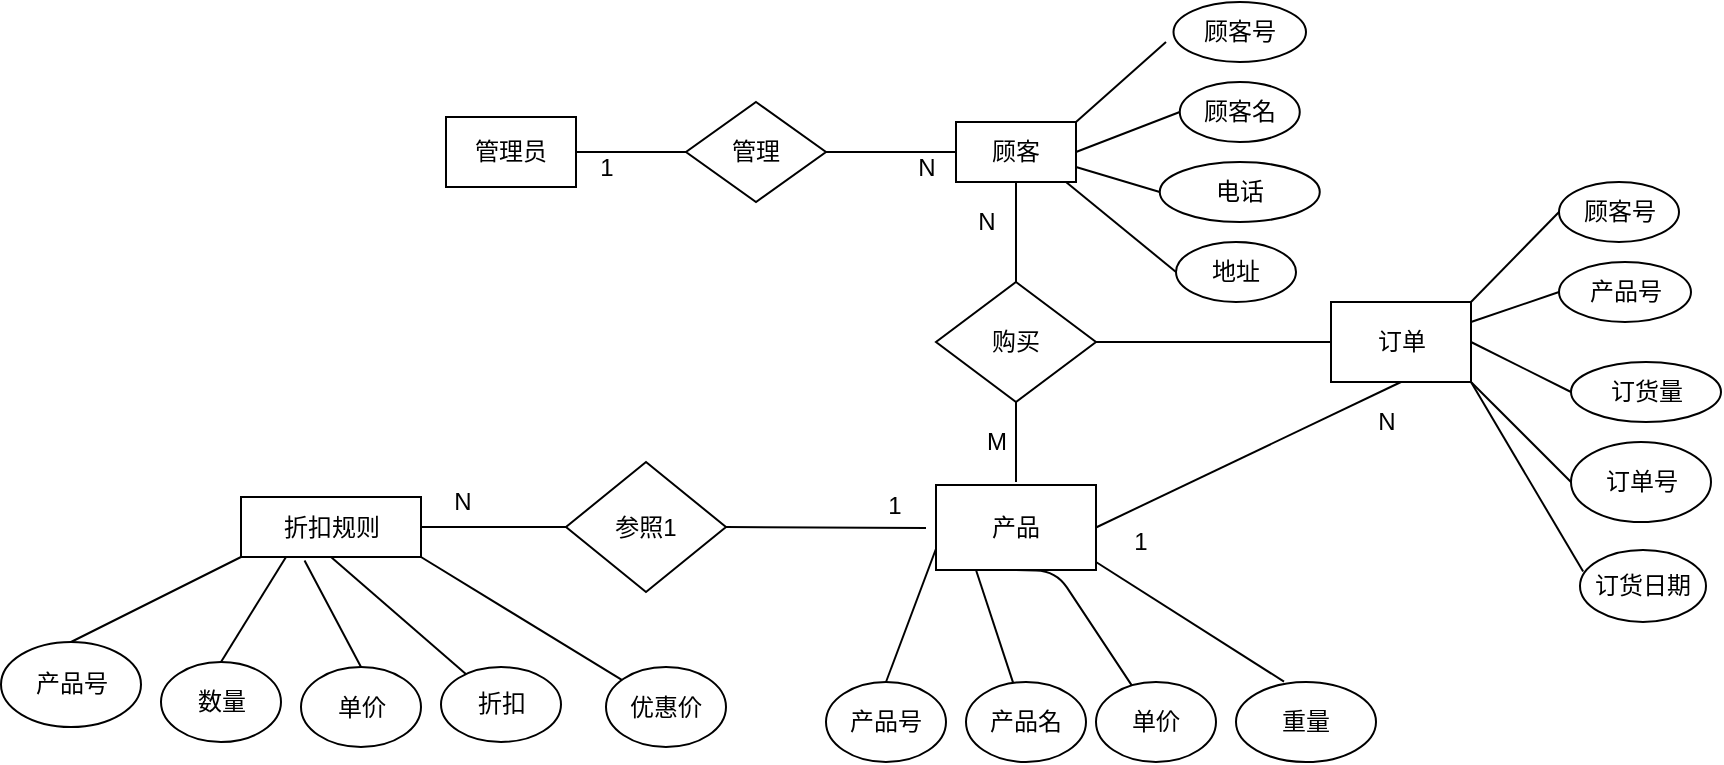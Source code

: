 <mxfile version="14.1.7" type="github">
  <diagram id="PvPqZ_3dX34Na1Cwnoa6" name="Page-1">
    <mxGraphModel dx="1820" dy="1582" grid="1" gridSize="10" guides="1" tooltips="1" connect="1" arrows="1" fold="1" page="1" pageScale="1" pageWidth="827" pageHeight="1169" math="0" shadow="0">
      <root>
        <mxCell id="0" />
        <mxCell id="1" parent="0" />
        <mxCell id="LMIVJv-0wlox6QMbkZ7r-1" value="折扣规则" style="rounded=0;whiteSpace=wrap;html=1;" parent="1" vertex="1">
          <mxGeometry x="97.5" y="187.5" width="90" height="30" as="geometry" />
        </mxCell>
        <mxCell id="LMIVJv-0wlox6QMbkZ7r-4" value="产品号" style="ellipse;whiteSpace=wrap;html=1;" parent="1" vertex="1">
          <mxGeometry x="-22.5" y="260" width="70" height="42.5" as="geometry" />
        </mxCell>
        <mxCell id="LMIVJv-0wlox6QMbkZ7r-5" value="折扣" style="ellipse;whiteSpace=wrap;html=1;" parent="1" vertex="1">
          <mxGeometry x="197.5" y="272.5" width="60" height="37.5" as="geometry" />
        </mxCell>
        <mxCell id="LMIVJv-0wlox6QMbkZ7r-6" value="优惠价" style="ellipse;whiteSpace=wrap;html=1;" parent="1" vertex="1">
          <mxGeometry x="280" y="272.5" width="60" height="40" as="geometry" />
        </mxCell>
        <mxCell id="LMIVJv-0wlox6QMbkZ7r-12" value="" style="endArrow=none;html=1;exitX=0.5;exitY=1;exitDx=0;exitDy=0;" parent="1" source="LMIVJv-0wlox6QMbkZ7r-1" target="LMIVJv-0wlox6QMbkZ7r-5" edge="1">
          <mxGeometry width="50" height="50" relative="1" as="geometry">
            <mxPoint x="447.5" y="137.5" as="sourcePoint" />
            <mxPoint x="497.5" y="87.5" as="targetPoint" />
          </mxGeometry>
        </mxCell>
        <mxCell id="LMIVJv-0wlox6QMbkZ7r-13" value="" style="endArrow=none;html=1;exitX=0;exitY=1;exitDx=0;exitDy=0;entryX=0.5;entryY=0;entryDx=0;entryDy=0;" parent="1" source="LMIVJv-0wlox6QMbkZ7r-1" target="LMIVJv-0wlox6QMbkZ7r-4" edge="1">
          <mxGeometry width="50" height="50" relative="1" as="geometry">
            <mxPoint x="447.5" y="137.5" as="sourcePoint" />
            <mxPoint x="497.5" y="87.5" as="targetPoint" />
          </mxGeometry>
        </mxCell>
        <mxCell id="LMIVJv-0wlox6QMbkZ7r-14" value="" style="endArrow=none;html=1;entryX=1;entryY=1;entryDx=0;entryDy=0;" parent="1" source="LMIVJv-0wlox6QMbkZ7r-6" target="LMIVJv-0wlox6QMbkZ7r-1" edge="1">
          <mxGeometry width="50" height="50" relative="1" as="geometry">
            <mxPoint x="447.5" y="137.5" as="sourcePoint" />
            <mxPoint x="497.5" y="87.5" as="targetPoint" />
          </mxGeometry>
        </mxCell>
        <mxCell id="LMIVJv-0wlox6QMbkZ7r-15" value="" style="endArrow=none;html=1;exitX=1;exitY=0.5;exitDx=0;exitDy=0;entryX=0;entryY=0.5;entryDx=0;entryDy=0;" parent="1" source="LMIVJv-0wlox6QMbkZ7r-1" target="LMIVJv-0wlox6QMbkZ7r-16" edge="1">
          <mxGeometry width="50" height="50" relative="1" as="geometry">
            <mxPoint x="447.5" y="137.5" as="sourcePoint" />
            <mxPoint x="337.5" y="202.5" as="targetPoint" />
          </mxGeometry>
        </mxCell>
        <mxCell id="LMIVJv-0wlox6QMbkZ7r-16" value="参照1" style="rhombus;whiteSpace=wrap;html=1;" parent="1" vertex="1">
          <mxGeometry x="260" y="170" width="80" height="65" as="geometry" />
        </mxCell>
        <mxCell id="LMIVJv-0wlox6QMbkZ7r-32" value="产品" style="rounded=0;whiteSpace=wrap;html=1;" parent="1" vertex="1">
          <mxGeometry x="445" y="181.5" width="80" height="42.5" as="geometry" />
        </mxCell>
        <mxCell id="LMIVJv-0wlox6QMbkZ7r-35" value="产品号" style="ellipse;whiteSpace=wrap;html=1;" parent="1" vertex="1">
          <mxGeometry x="390" y="280" width="60" height="40" as="geometry" />
        </mxCell>
        <mxCell id="LMIVJv-0wlox6QMbkZ7r-36" value="产品名" style="ellipse;whiteSpace=wrap;html=1;" parent="1" vertex="1">
          <mxGeometry x="460" y="280" width="60" height="40" as="geometry" />
        </mxCell>
        <mxCell id="LMIVJv-0wlox6QMbkZ7r-37" value="单价" style="ellipse;whiteSpace=wrap;html=1;" parent="1" vertex="1">
          <mxGeometry x="525" y="280" width="60" height="40" as="geometry" />
        </mxCell>
        <mxCell id="LMIVJv-0wlox6QMbkZ7r-38" value="重量" style="ellipse;whiteSpace=wrap;html=1;" parent="1" vertex="1">
          <mxGeometry x="595" y="280" width="70" height="40" as="geometry" />
        </mxCell>
        <mxCell id="LMIVJv-0wlox6QMbkZ7r-40" value="" style="endArrow=none;html=1;entryX=0.343;entryY=-0.005;entryDx=0;entryDy=0;entryPerimeter=0;" parent="1" target="LMIVJv-0wlox6QMbkZ7r-38" edge="1">
          <mxGeometry width="50" height="50" relative="1" as="geometry">
            <mxPoint x="525" y="220" as="sourcePoint" />
            <mxPoint x="435" y="90" as="targetPoint" />
          </mxGeometry>
        </mxCell>
        <mxCell id="LMIVJv-0wlox6QMbkZ7r-41" value="" style="endArrow=none;html=1;entryX=0.5;entryY=1;entryDx=0;entryDy=0;" parent="1" source="LMIVJv-0wlox6QMbkZ7r-37" target="LMIVJv-0wlox6QMbkZ7r-32" edge="1">
          <mxGeometry width="50" height="50" relative="1" as="geometry">
            <mxPoint x="475" y="270" as="sourcePoint" />
            <mxPoint x="525" y="220" as="targetPoint" />
            <Array as="points">
              <mxPoint x="505" y="224.5" />
            </Array>
          </mxGeometry>
        </mxCell>
        <mxCell id="LMIVJv-0wlox6QMbkZ7r-42" value="" style="endArrow=none;html=1;entryX=0.25;entryY=1;entryDx=0;entryDy=0;" parent="1" source="LMIVJv-0wlox6QMbkZ7r-36" target="LMIVJv-0wlox6QMbkZ7r-32" edge="1">
          <mxGeometry width="50" height="50" relative="1" as="geometry">
            <mxPoint x="435" y="270" as="sourcePoint" />
            <mxPoint x="485" y="220" as="targetPoint" />
          </mxGeometry>
        </mxCell>
        <mxCell id="LMIVJv-0wlox6QMbkZ7r-43" value="" style="endArrow=none;html=1;entryX=0;entryY=0.75;entryDx=0;entryDy=0;exitX=0.5;exitY=0;exitDx=0;exitDy=0;" parent="1" source="LMIVJv-0wlox6QMbkZ7r-35" target="LMIVJv-0wlox6QMbkZ7r-32" edge="1">
          <mxGeometry width="50" height="50" relative="1" as="geometry">
            <mxPoint x="415" y="170" as="sourcePoint" />
            <mxPoint x="465" y="120" as="targetPoint" />
          </mxGeometry>
        </mxCell>
        <mxCell id="LMIVJv-0wlox6QMbkZ7r-47" value="订单" style="rounded=0;whiteSpace=wrap;html=1;" parent="1" vertex="1">
          <mxGeometry x="642.5" y="90" width="70" height="40" as="geometry" />
        </mxCell>
        <mxCell id="LMIVJv-0wlox6QMbkZ7r-48" value="顾客号" style="ellipse;whiteSpace=wrap;html=1;" parent="1" vertex="1">
          <mxGeometry x="756.5" y="30" width="60" height="30" as="geometry" />
        </mxCell>
        <mxCell id="LMIVJv-0wlox6QMbkZ7r-49" value="产品号" style="ellipse;whiteSpace=wrap;html=1;" parent="1" vertex="1">
          <mxGeometry x="756.5" y="70" width="66" height="30" as="geometry" />
        </mxCell>
        <mxCell id="LMIVJv-0wlox6QMbkZ7r-50" value="订货量" style="ellipse;whiteSpace=wrap;html=1;" parent="1" vertex="1">
          <mxGeometry x="762.5" y="120" width="75" height="30" as="geometry" />
        </mxCell>
        <mxCell id="LMIVJv-0wlox6QMbkZ7r-51" value="订单号" style="ellipse;whiteSpace=wrap;html=1;" parent="1" vertex="1">
          <mxGeometry x="762.5" y="160" width="70" height="40" as="geometry" />
        </mxCell>
        <mxCell id="LMIVJv-0wlox6QMbkZ7r-52" value="" style="endArrow=none;html=1;entryX=0;entryY=0.5;entryDx=0;entryDy=0;exitX=1;exitY=0;exitDx=0;exitDy=0;" parent="1" source="LMIVJv-0wlox6QMbkZ7r-47" target="LMIVJv-0wlox6QMbkZ7r-48" edge="1">
          <mxGeometry width="50" height="50" relative="1" as="geometry">
            <mxPoint x="562.5" y="230" as="sourcePoint" />
            <mxPoint x="612.5" y="180" as="targetPoint" />
          </mxGeometry>
        </mxCell>
        <mxCell id="LMIVJv-0wlox6QMbkZ7r-53" value="" style="endArrow=none;html=1;entryX=0;entryY=0.5;entryDx=0;entryDy=0;exitX=1;exitY=0.25;exitDx=0;exitDy=0;" parent="1" source="LMIVJv-0wlox6QMbkZ7r-47" target="LMIVJv-0wlox6QMbkZ7r-49" edge="1">
          <mxGeometry width="50" height="50" relative="1" as="geometry">
            <mxPoint x="562.5" y="230" as="sourcePoint" />
            <mxPoint x="612.5" y="180" as="targetPoint" />
          </mxGeometry>
        </mxCell>
        <mxCell id="LMIVJv-0wlox6QMbkZ7r-54" value="" style="endArrow=none;html=1;entryX=0;entryY=0.5;entryDx=0;entryDy=0;exitX=1;exitY=0.5;exitDx=0;exitDy=0;" parent="1" source="LMIVJv-0wlox6QMbkZ7r-47" target="LMIVJv-0wlox6QMbkZ7r-50" edge="1">
          <mxGeometry width="50" height="50" relative="1" as="geometry">
            <mxPoint x="562.5" y="230" as="sourcePoint" />
            <mxPoint x="612.5" y="180" as="targetPoint" />
          </mxGeometry>
        </mxCell>
        <mxCell id="LMIVJv-0wlox6QMbkZ7r-55" value="" style="endArrow=none;html=1;entryX=1;entryY=1;entryDx=0;entryDy=0;exitX=0;exitY=0.5;exitDx=0;exitDy=0;" parent="1" source="LMIVJv-0wlox6QMbkZ7r-51" target="LMIVJv-0wlox6QMbkZ7r-47" edge="1">
          <mxGeometry width="50" height="50" relative="1" as="geometry">
            <mxPoint x="562.5" y="230" as="sourcePoint" />
            <mxPoint x="612.5" y="180" as="targetPoint" />
          </mxGeometry>
        </mxCell>
        <mxCell id="LMIVJv-0wlox6QMbkZ7r-58" value="购买" style="rhombus;whiteSpace=wrap;html=1;" parent="1" vertex="1">
          <mxGeometry x="445" y="80" width="80" height="60" as="geometry" />
        </mxCell>
        <mxCell id="LMIVJv-0wlox6QMbkZ7r-59" value="" style="endArrow=none;html=1;exitX=0.5;exitY=0;exitDx=0;exitDy=0;" parent="1" source="LMIVJv-0wlox6QMbkZ7r-58" edge="1">
          <mxGeometry width="50" height="50" relative="1" as="geometry">
            <mxPoint x="570" y="30" as="sourcePoint" />
            <mxPoint x="485" y="30" as="targetPoint" />
          </mxGeometry>
        </mxCell>
        <mxCell id="LMIVJv-0wlox6QMbkZ7r-60" value="顾客" style="rounded=0;whiteSpace=wrap;html=1;" parent="1" vertex="1">
          <mxGeometry x="455" width="60" height="30" as="geometry" />
        </mxCell>
        <mxCell id="LMIVJv-0wlox6QMbkZ7r-62" value="顾客号" style="ellipse;whiteSpace=wrap;html=1;" parent="1" vertex="1">
          <mxGeometry x="563.75" y="-60" width="66.25" height="30" as="geometry" />
        </mxCell>
        <mxCell id="LMIVJv-0wlox6QMbkZ7r-63" value="顾客名" style="ellipse;whiteSpace=wrap;html=1;" parent="1" vertex="1">
          <mxGeometry x="566.88" y="-20" width="60" height="30" as="geometry" />
        </mxCell>
        <mxCell id="LMIVJv-0wlox6QMbkZ7r-64" value="电话" style="ellipse;whiteSpace=wrap;html=1;" parent="1" vertex="1">
          <mxGeometry x="556.88" y="20" width="80" height="30" as="geometry" />
        </mxCell>
        <mxCell id="LMIVJv-0wlox6QMbkZ7r-65" value="地址" style="ellipse;whiteSpace=wrap;html=1;" parent="1" vertex="1">
          <mxGeometry x="565" y="60" width="60" height="30" as="geometry" />
        </mxCell>
        <mxCell id="LMIVJv-0wlox6QMbkZ7r-66" value="" style="endArrow=none;html=1;exitX=1;exitY=0;exitDx=0;exitDy=0;" parent="1" source="LMIVJv-0wlox6QMbkZ7r-60" edge="1">
          <mxGeometry width="50" height="50" relative="1" as="geometry">
            <mxPoint x="520" as="sourcePoint" />
            <mxPoint x="560" y="-40" as="targetPoint" />
          </mxGeometry>
        </mxCell>
        <mxCell id="LMIVJv-0wlox6QMbkZ7r-67" value="" style="endArrow=none;html=1;exitX=0;exitY=0.5;exitDx=0;exitDy=0;entryX=1;entryY=0.5;entryDx=0;entryDy=0;" parent="1" source="LMIVJv-0wlox6QMbkZ7r-63" target="LMIVJv-0wlox6QMbkZ7r-60" edge="1">
          <mxGeometry width="50" height="50" relative="1" as="geometry">
            <mxPoint x="500" y="20" as="sourcePoint" />
            <mxPoint x="550" y="-30" as="targetPoint" />
          </mxGeometry>
        </mxCell>
        <mxCell id="LMIVJv-0wlox6QMbkZ7r-68" value="" style="endArrow=none;html=1;exitX=1;exitY=0.75;exitDx=0;exitDy=0;entryX=0;entryY=0.5;entryDx=0;entryDy=0;" parent="1" source="LMIVJv-0wlox6QMbkZ7r-60" target="LMIVJv-0wlox6QMbkZ7r-64" edge="1">
          <mxGeometry width="50" height="50" relative="1" as="geometry">
            <mxPoint x="500" y="20" as="sourcePoint" />
            <mxPoint x="550" y="-30" as="targetPoint" />
          </mxGeometry>
        </mxCell>
        <mxCell id="LMIVJv-0wlox6QMbkZ7r-69" value="" style="endArrow=none;html=1;entryX=0;entryY=0.5;entryDx=0;entryDy=0;" parent="1" target="LMIVJv-0wlox6QMbkZ7r-65" edge="1">
          <mxGeometry width="50" height="50" relative="1" as="geometry">
            <mxPoint x="510" y="30" as="sourcePoint" />
            <mxPoint x="550" y="-30" as="targetPoint" />
          </mxGeometry>
        </mxCell>
        <mxCell id="LMIVJv-0wlox6QMbkZ7r-70" value="管理" style="rhombus;whiteSpace=wrap;html=1;" parent="1" vertex="1">
          <mxGeometry x="320" y="-10" width="70" height="50" as="geometry" />
        </mxCell>
        <mxCell id="LMIVJv-0wlox6QMbkZ7r-71" value="" style="endArrow=none;html=1;exitX=1;exitY=0.5;exitDx=0;exitDy=0;entryX=0;entryY=0.5;entryDx=0;entryDy=0;" parent="1" source="LMIVJv-0wlox6QMbkZ7r-70" target="LMIVJv-0wlox6QMbkZ7r-60" edge="1">
          <mxGeometry width="50" height="50" relative="1" as="geometry">
            <mxPoint x="500" y="120" as="sourcePoint" />
            <mxPoint x="550" y="70" as="targetPoint" />
          </mxGeometry>
        </mxCell>
        <mxCell id="LMIVJv-0wlox6QMbkZ7r-72" value="" style="endArrow=none;html=1;exitX=0;exitY=0.5;exitDx=0;exitDy=0;" parent="1" source="LMIVJv-0wlox6QMbkZ7r-70" edge="1">
          <mxGeometry width="50" height="50" relative="1" as="geometry">
            <mxPoint x="500" y="120" as="sourcePoint" />
            <mxPoint x="260" y="15" as="targetPoint" />
          </mxGeometry>
        </mxCell>
        <mxCell id="LMIVJv-0wlox6QMbkZ7r-73" value="管理员" style="rounded=0;whiteSpace=wrap;html=1;" parent="1" vertex="1">
          <mxGeometry x="200" y="-2.5" width="65" height="35" as="geometry" />
        </mxCell>
        <mxCell id="Ut5Sku3rbrlDWNj22Dcj-3" value="" style="endArrow=none;html=1;exitX=0.5;exitY=1;exitDx=0;exitDy=0;" parent="1" source="LMIVJv-0wlox6QMbkZ7r-58" edge="1">
          <mxGeometry width="50" height="50" relative="1" as="geometry">
            <mxPoint x="480" y="360" as="sourcePoint" />
            <mxPoint x="485" y="180" as="targetPoint" />
          </mxGeometry>
        </mxCell>
        <mxCell id="Ut5Sku3rbrlDWNj22Dcj-4" value="" style="endArrow=none;html=1;entryX=1;entryY=0.5;entryDx=0;entryDy=0;exitX=0;exitY=0.5;exitDx=0;exitDy=0;" parent="1" source="LMIVJv-0wlox6QMbkZ7r-47" target="LMIVJv-0wlox6QMbkZ7r-58" edge="1">
          <mxGeometry width="50" height="50" relative="1" as="geometry">
            <mxPoint x="480" y="160" as="sourcePoint" />
            <mxPoint x="530" y="110" as="targetPoint" />
          </mxGeometry>
        </mxCell>
        <mxCell id="Ut5Sku3rbrlDWNj22Dcj-6" value="1" style="text;html=1;resizable=0;autosize=1;align=center;verticalAlign=middle;points=[];fillColor=none;strokeColor=none;rounded=0;" parent="1" vertex="1">
          <mxGeometry x="536.88" y="200" width="20" height="20" as="geometry" />
        </mxCell>
        <mxCell id="Ut5Sku3rbrlDWNj22Dcj-7" value="N" style="text;html=1;resizable=0;autosize=1;align=center;verticalAlign=middle;points=[];fillColor=none;strokeColor=none;rounded=0;" parent="1" vertex="1">
          <mxGeometry x="660" y="140" width="20" height="20" as="geometry" />
        </mxCell>
        <mxCell id="Ut5Sku3rbrlDWNj22Dcj-8" value="" style="endArrow=none;html=1;exitX=1;exitY=0.5;exitDx=0;exitDy=0;" parent="1" source="LMIVJv-0wlox6QMbkZ7r-16" edge="1">
          <mxGeometry width="50" height="50" relative="1" as="geometry">
            <mxPoint x="420" y="160" as="sourcePoint" />
            <mxPoint x="440" y="203" as="targetPoint" />
          </mxGeometry>
        </mxCell>
        <mxCell id="Ut5Sku3rbrlDWNj22Dcj-15" value="单价" style="ellipse;whiteSpace=wrap;html=1;" parent="1" vertex="1">
          <mxGeometry x="127.5" y="272.5" width="60" height="40" as="geometry" />
        </mxCell>
        <mxCell id="Ut5Sku3rbrlDWNj22Dcj-17" value="数量" style="ellipse;whiteSpace=wrap;html=1;" parent="1" vertex="1">
          <mxGeometry x="57.5" y="270" width="60" height="40" as="geometry" />
        </mxCell>
        <mxCell id="Ut5Sku3rbrlDWNj22Dcj-22" value="" style="endArrow=none;html=1;entryX=1;entryY=0.5;entryDx=0;entryDy=0;exitX=0.5;exitY=1;exitDx=0;exitDy=0;" parent="1" source="LMIVJv-0wlox6QMbkZ7r-47" target="LMIVJv-0wlox6QMbkZ7r-32" edge="1">
          <mxGeometry width="50" height="50" relative="1" as="geometry">
            <mxPoint x="420" y="260" as="sourcePoint" />
            <mxPoint x="470" y="210" as="targetPoint" />
          </mxGeometry>
        </mxCell>
        <mxCell id="Ut5Sku3rbrlDWNj22Dcj-24" value="" style="endArrow=none;html=1;exitX=0.25;exitY=1;exitDx=0;exitDy=0;entryX=0.5;entryY=0;entryDx=0;entryDy=0;" parent="1" source="LMIVJv-0wlox6QMbkZ7r-1" target="Ut5Sku3rbrlDWNj22Dcj-17" edge="1">
          <mxGeometry width="50" height="50" relative="1" as="geometry">
            <mxPoint x="497.5" y="260" as="sourcePoint" />
            <mxPoint x="547.5" y="210" as="targetPoint" />
          </mxGeometry>
        </mxCell>
        <mxCell id="Ut5Sku3rbrlDWNj22Dcj-25" value="" style="endArrow=none;html=1;exitX=0.353;exitY=1.057;exitDx=0;exitDy=0;exitPerimeter=0;entryX=0.5;entryY=0;entryDx=0;entryDy=0;" parent="1" source="LMIVJv-0wlox6QMbkZ7r-1" target="Ut5Sku3rbrlDWNj22Dcj-15" edge="1">
          <mxGeometry width="50" height="50" relative="1" as="geometry">
            <mxPoint x="497.5" y="260" as="sourcePoint" />
            <mxPoint x="547.5" y="210" as="targetPoint" />
          </mxGeometry>
        </mxCell>
        <mxCell id="APAs9nEzwJUe51cKCH-0-5" value="M" style="text;html=1;resizable=0;autosize=1;align=center;verticalAlign=middle;points=[];fillColor=none;strokeColor=none;rounded=0;" vertex="1" parent="1">
          <mxGeometry x="460" y="150" width="30" height="20" as="geometry" />
        </mxCell>
        <mxCell id="APAs9nEzwJUe51cKCH-0-6" value="N" style="text;html=1;resizable=0;autosize=1;align=center;verticalAlign=middle;points=[];fillColor=none;strokeColor=none;rounded=0;" vertex="1" parent="1">
          <mxGeometry x="460" y="40" width="20" height="20" as="geometry" />
        </mxCell>
        <mxCell id="APAs9nEzwJUe51cKCH-0-7" value="1" style="text;html=1;resizable=0;autosize=1;align=center;verticalAlign=middle;points=[];fillColor=none;strokeColor=none;rounded=0;" vertex="1" parent="1">
          <mxGeometry x="270" y="12.5" width="20" height="20" as="geometry" />
        </mxCell>
        <mxCell id="APAs9nEzwJUe51cKCH-0-8" value="N" style="text;html=1;resizable=0;autosize=1;align=center;verticalAlign=middle;points=[];fillColor=none;strokeColor=none;rounded=0;" vertex="1" parent="1">
          <mxGeometry x="430" y="12.5" width="20" height="20" as="geometry" />
        </mxCell>
        <mxCell id="APAs9nEzwJUe51cKCH-0-10" value="1" style="text;html=1;resizable=0;autosize=1;align=center;verticalAlign=middle;points=[];fillColor=none;strokeColor=none;rounded=0;" vertex="1" parent="1">
          <mxGeometry x="414" y="181.5" width="20" height="20" as="geometry" />
        </mxCell>
        <mxCell id="APAs9nEzwJUe51cKCH-0-11" value="N" style="text;html=1;resizable=0;autosize=1;align=center;verticalAlign=middle;points=[];fillColor=none;strokeColor=none;rounded=0;" vertex="1" parent="1">
          <mxGeometry x="197.5" y="180" width="20" height="20" as="geometry" />
        </mxCell>
        <mxCell id="APAs9nEzwJUe51cKCH-0-12" value="订货日期" style="ellipse;whiteSpace=wrap;html=1;" vertex="1" parent="1">
          <mxGeometry x="767" y="214" width="63" height="36" as="geometry" />
        </mxCell>
        <mxCell id="APAs9nEzwJUe51cKCH-0-13" value="" style="endArrow=none;html=1;exitX=1;exitY=1;exitDx=0;exitDy=0;entryX=0.025;entryY=0.3;entryDx=0;entryDy=0;entryPerimeter=0;" edge="1" parent="1" source="LMIVJv-0wlox6QMbkZ7r-47" target="APAs9nEzwJUe51cKCH-0-12">
          <mxGeometry width="50" height="50" relative="1" as="geometry">
            <mxPoint x="500" y="150" as="sourcePoint" />
            <mxPoint x="550" y="100" as="targetPoint" />
          </mxGeometry>
        </mxCell>
      </root>
    </mxGraphModel>
  </diagram>
</mxfile>
